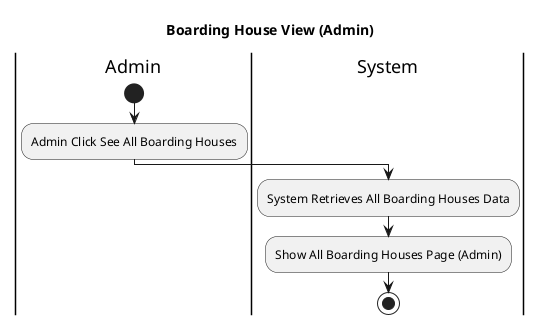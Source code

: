 @startuml
title Boarding House View (Admin)
|Admin|
start 
    :Admin Click See All Boarding Houses;

|System|
    :System Retrieves All Boarding Houses Data;
    :Show All Boarding Houses Page (Admin);
    stop

@enduml